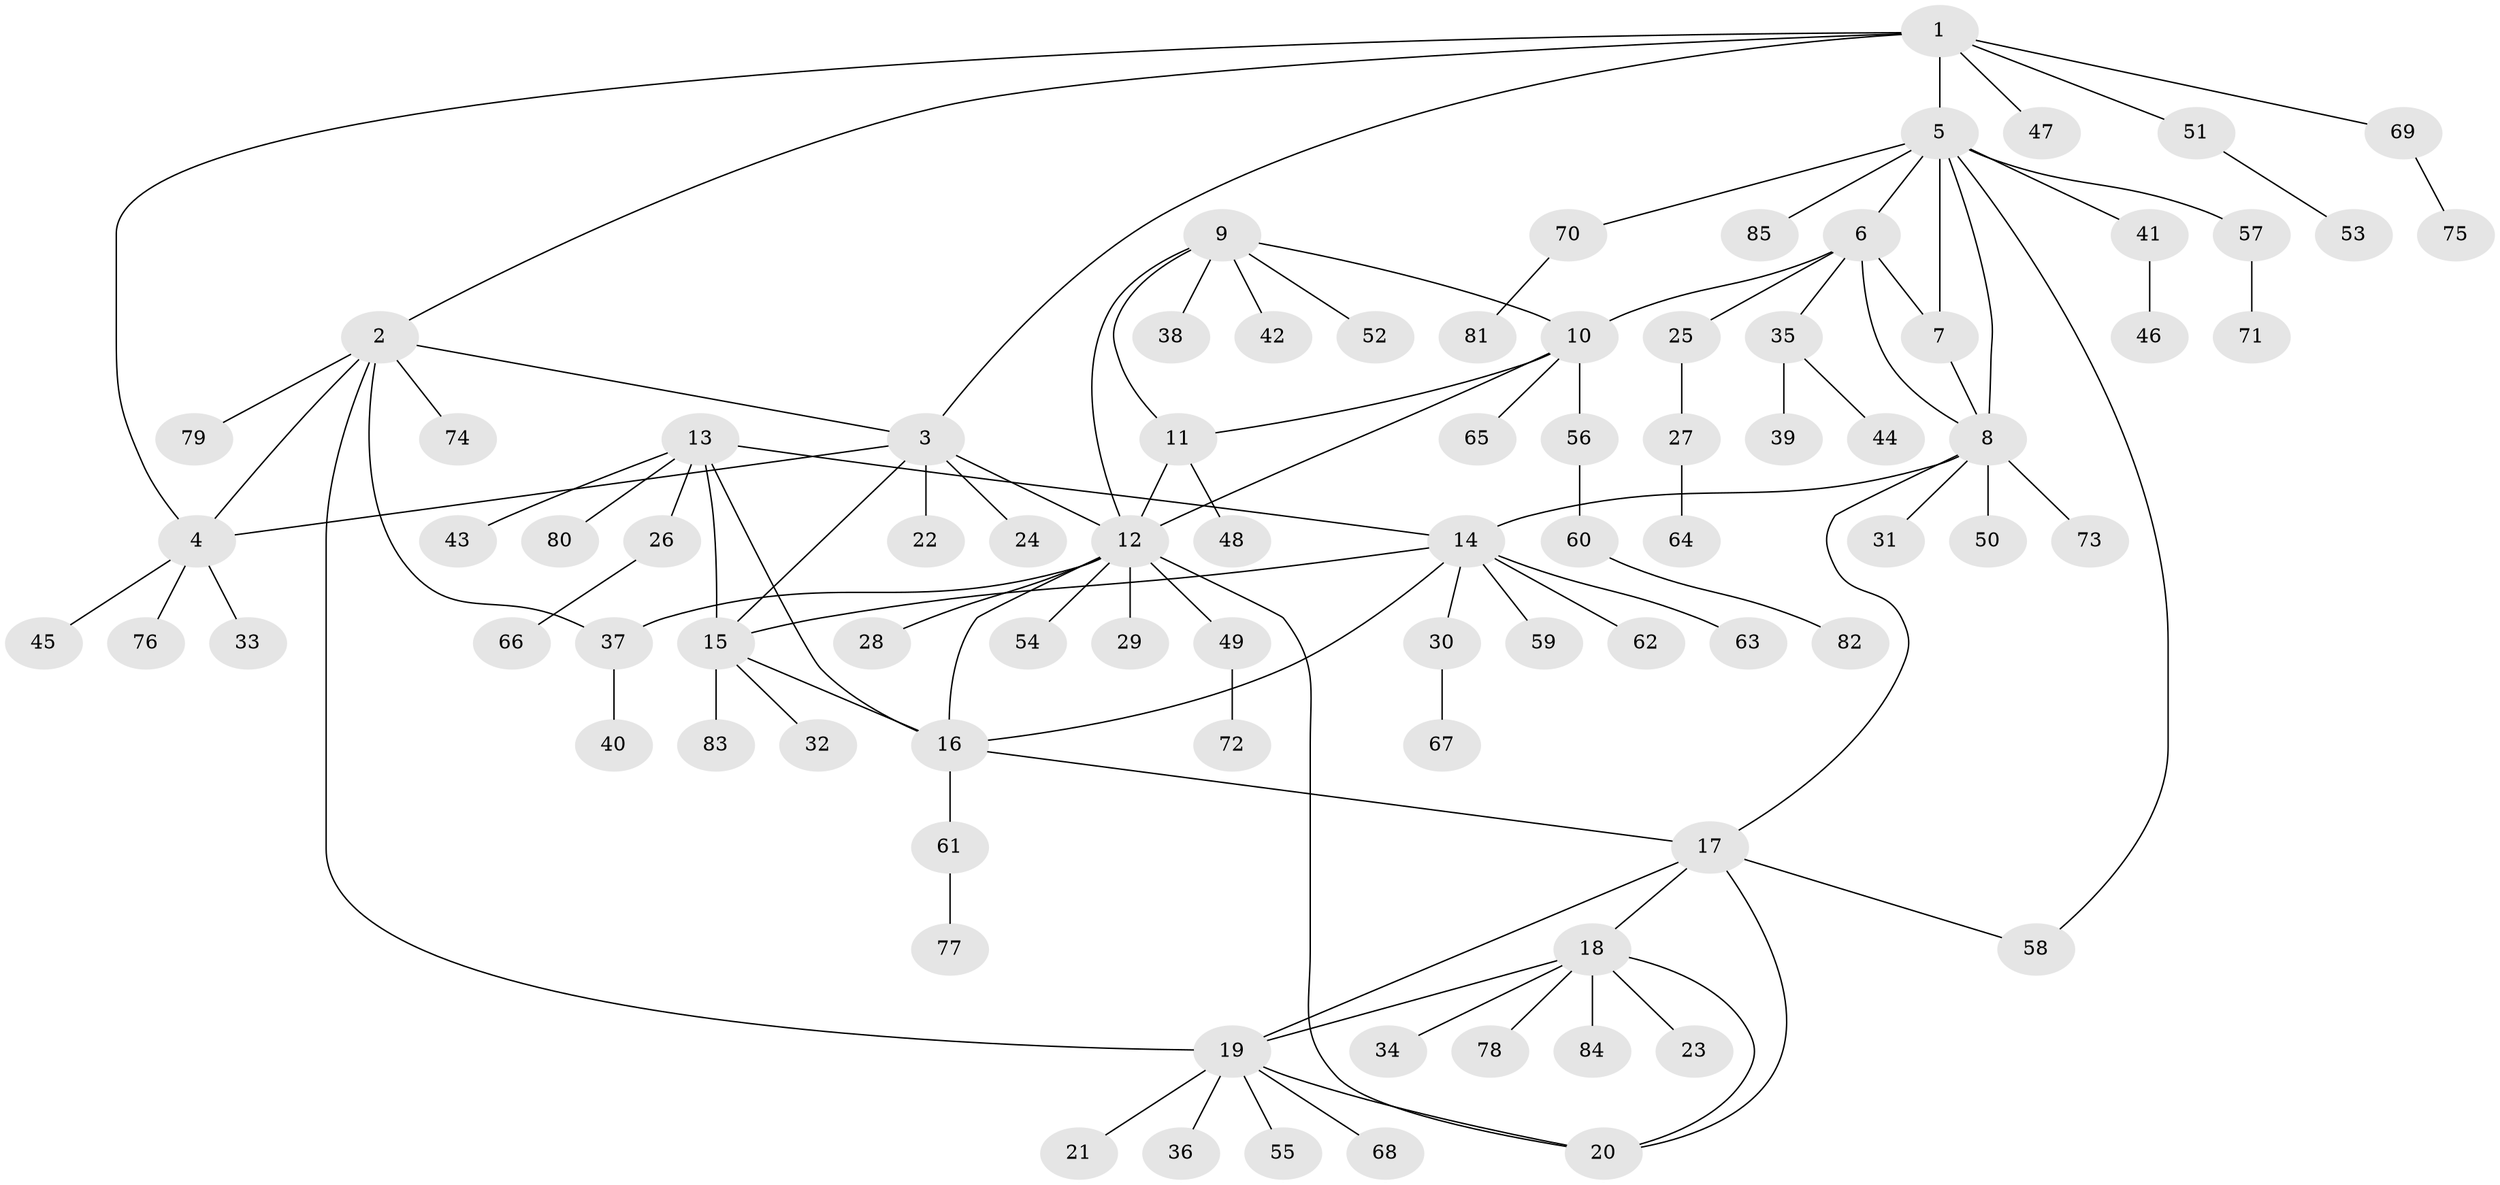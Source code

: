 // Generated by graph-tools (version 1.1) at 2025/16/03/09/25 04:16:00]
// undirected, 85 vertices, 107 edges
graph export_dot {
graph [start="1"]
  node [color=gray90,style=filled];
  1;
  2;
  3;
  4;
  5;
  6;
  7;
  8;
  9;
  10;
  11;
  12;
  13;
  14;
  15;
  16;
  17;
  18;
  19;
  20;
  21;
  22;
  23;
  24;
  25;
  26;
  27;
  28;
  29;
  30;
  31;
  32;
  33;
  34;
  35;
  36;
  37;
  38;
  39;
  40;
  41;
  42;
  43;
  44;
  45;
  46;
  47;
  48;
  49;
  50;
  51;
  52;
  53;
  54;
  55;
  56;
  57;
  58;
  59;
  60;
  61;
  62;
  63;
  64;
  65;
  66;
  67;
  68;
  69;
  70;
  71;
  72;
  73;
  74;
  75;
  76;
  77;
  78;
  79;
  80;
  81;
  82;
  83;
  84;
  85;
  1 -- 2;
  1 -- 3;
  1 -- 4;
  1 -- 5;
  1 -- 47;
  1 -- 51;
  1 -- 69;
  2 -- 3;
  2 -- 4;
  2 -- 19;
  2 -- 37;
  2 -- 74;
  2 -- 79;
  3 -- 4;
  3 -- 12;
  3 -- 15;
  3 -- 22;
  3 -- 24;
  4 -- 33;
  4 -- 45;
  4 -- 76;
  5 -- 6;
  5 -- 7;
  5 -- 8;
  5 -- 41;
  5 -- 57;
  5 -- 58;
  5 -- 70;
  5 -- 85;
  6 -- 7;
  6 -- 8;
  6 -- 10;
  6 -- 25;
  6 -- 35;
  7 -- 8;
  8 -- 14;
  8 -- 17;
  8 -- 31;
  8 -- 50;
  8 -- 73;
  9 -- 10;
  9 -- 11;
  9 -- 12;
  9 -- 38;
  9 -- 42;
  9 -- 52;
  10 -- 11;
  10 -- 12;
  10 -- 56;
  10 -- 65;
  11 -- 12;
  11 -- 48;
  12 -- 16;
  12 -- 20;
  12 -- 28;
  12 -- 29;
  12 -- 37;
  12 -- 49;
  12 -- 54;
  13 -- 14;
  13 -- 15;
  13 -- 16;
  13 -- 26;
  13 -- 43;
  13 -- 80;
  14 -- 15;
  14 -- 16;
  14 -- 30;
  14 -- 59;
  14 -- 62;
  14 -- 63;
  15 -- 16;
  15 -- 32;
  15 -- 83;
  16 -- 17;
  16 -- 61;
  17 -- 18;
  17 -- 19;
  17 -- 20;
  17 -- 58;
  18 -- 19;
  18 -- 20;
  18 -- 23;
  18 -- 34;
  18 -- 78;
  18 -- 84;
  19 -- 20;
  19 -- 21;
  19 -- 36;
  19 -- 55;
  19 -- 68;
  25 -- 27;
  26 -- 66;
  27 -- 64;
  30 -- 67;
  35 -- 39;
  35 -- 44;
  37 -- 40;
  41 -- 46;
  49 -- 72;
  51 -- 53;
  56 -- 60;
  57 -- 71;
  60 -- 82;
  61 -- 77;
  69 -- 75;
  70 -- 81;
}

